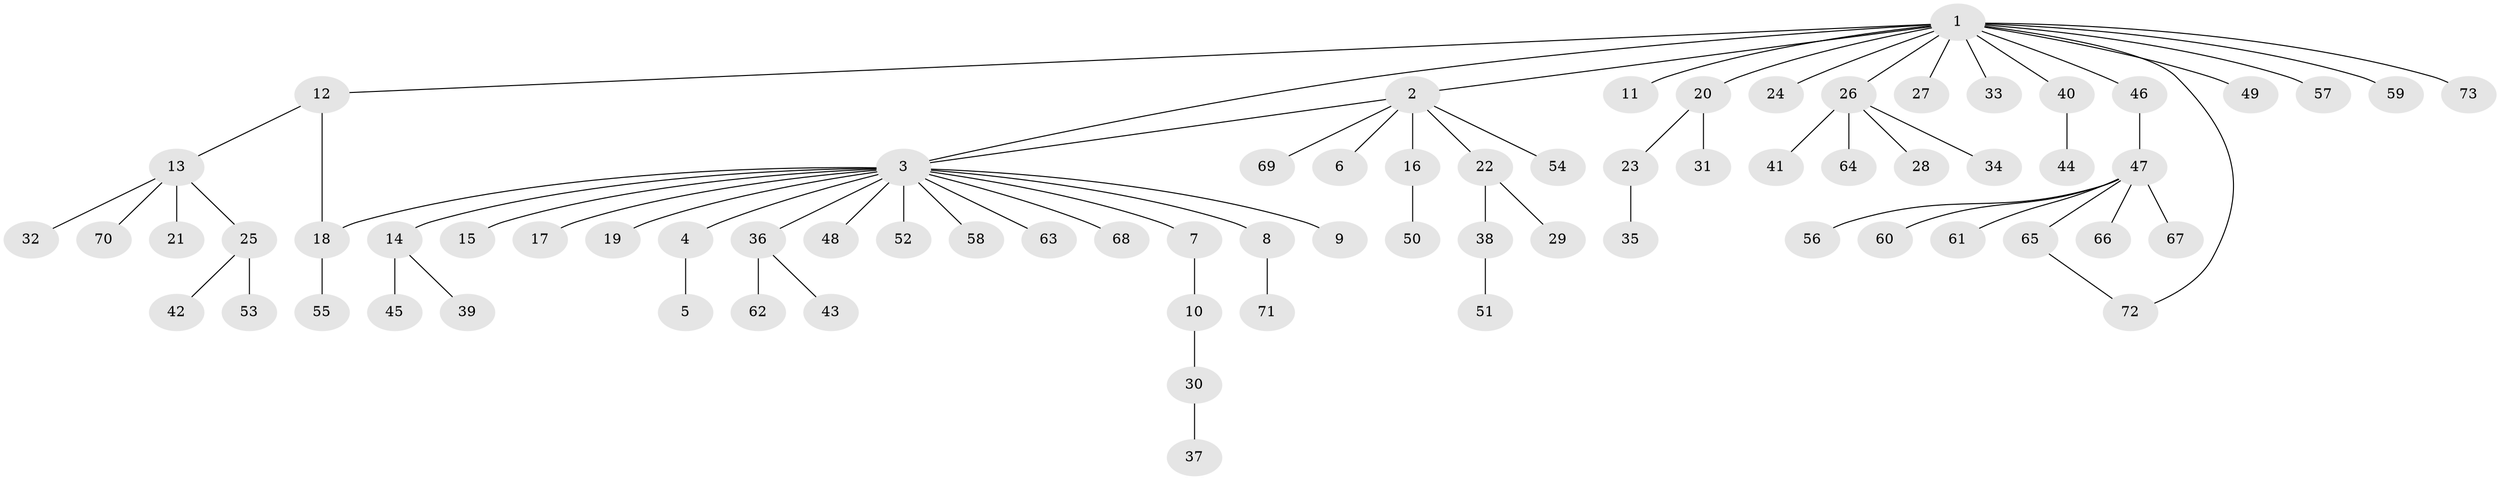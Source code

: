 // coarse degree distribution, {8: 0.03225806451612903, 5: 0.03225806451612903, 9: 0.03225806451612903, 1: 0.5161290322580645, 2: 0.2903225806451613, 3: 0.06451612903225806, 4: 0.03225806451612903}
// Generated by graph-tools (version 1.1) at 2025/50/03/04/25 22:50:29]
// undirected, 73 vertices, 75 edges
graph export_dot {
  node [color=gray90,style=filled];
  1;
  2;
  3;
  4;
  5;
  6;
  7;
  8;
  9;
  10;
  11;
  12;
  13;
  14;
  15;
  16;
  17;
  18;
  19;
  20;
  21;
  22;
  23;
  24;
  25;
  26;
  27;
  28;
  29;
  30;
  31;
  32;
  33;
  34;
  35;
  36;
  37;
  38;
  39;
  40;
  41;
  42;
  43;
  44;
  45;
  46;
  47;
  48;
  49;
  50;
  51;
  52;
  53;
  54;
  55;
  56;
  57;
  58;
  59;
  60;
  61;
  62;
  63;
  64;
  65;
  66;
  67;
  68;
  69;
  70;
  71;
  72;
  73;
  1 -- 2;
  1 -- 3;
  1 -- 11;
  1 -- 12;
  1 -- 20;
  1 -- 24;
  1 -- 26;
  1 -- 27;
  1 -- 33;
  1 -- 40;
  1 -- 46;
  1 -- 49;
  1 -- 57;
  1 -- 59;
  1 -- 72;
  1 -- 73;
  2 -- 3;
  2 -- 6;
  2 -- 16;
  2 -- 22;
  2 -- 54;
  2 -- 69;
  3 -- 4;
  3 -- 7;
  3 -- 8;
  3 -- 9;
  3 -- 14;
  3 -- 15;
  3 -- 17;
  3 -- 18;
  3 -- 19;
  3 -- 36;
  3 -- 48;
  3 -- 52;
  3 -- 58;
  3 -- 63;
  3 -- 68;
  4 -- 5;
  7 -- 10;
  8 -- 71;
  10 -- 30;
  12 -- 13;
  12 -- 18;
  13 -- 21;
  13 -- 25;
  13 -- 32;
  13 -- 70;
  14 -- 39;
  14 -- 45;
  16 -- 50;
  18 -- 55;
  20 -- 23;
  20 -- 31;
  22 -- 29;
  22 -- 38;
  23 -- 35;
  25 -- 42;
  25 -- 53;
  26 -- 28;
  26 -- 34;
  26 -- 41;
  26 -- 64;
  30 -- 37;
  36 -- 43;
  36 -- 62;
  38 -- 51;
  40 -- 44;
  46 -- 47;
  47 -- 56;
  47 -- 60;
  47 -- 61;
  47 -- 65;
  47 -- 66;
  47 -- 67;
  65 -- 72;
}

